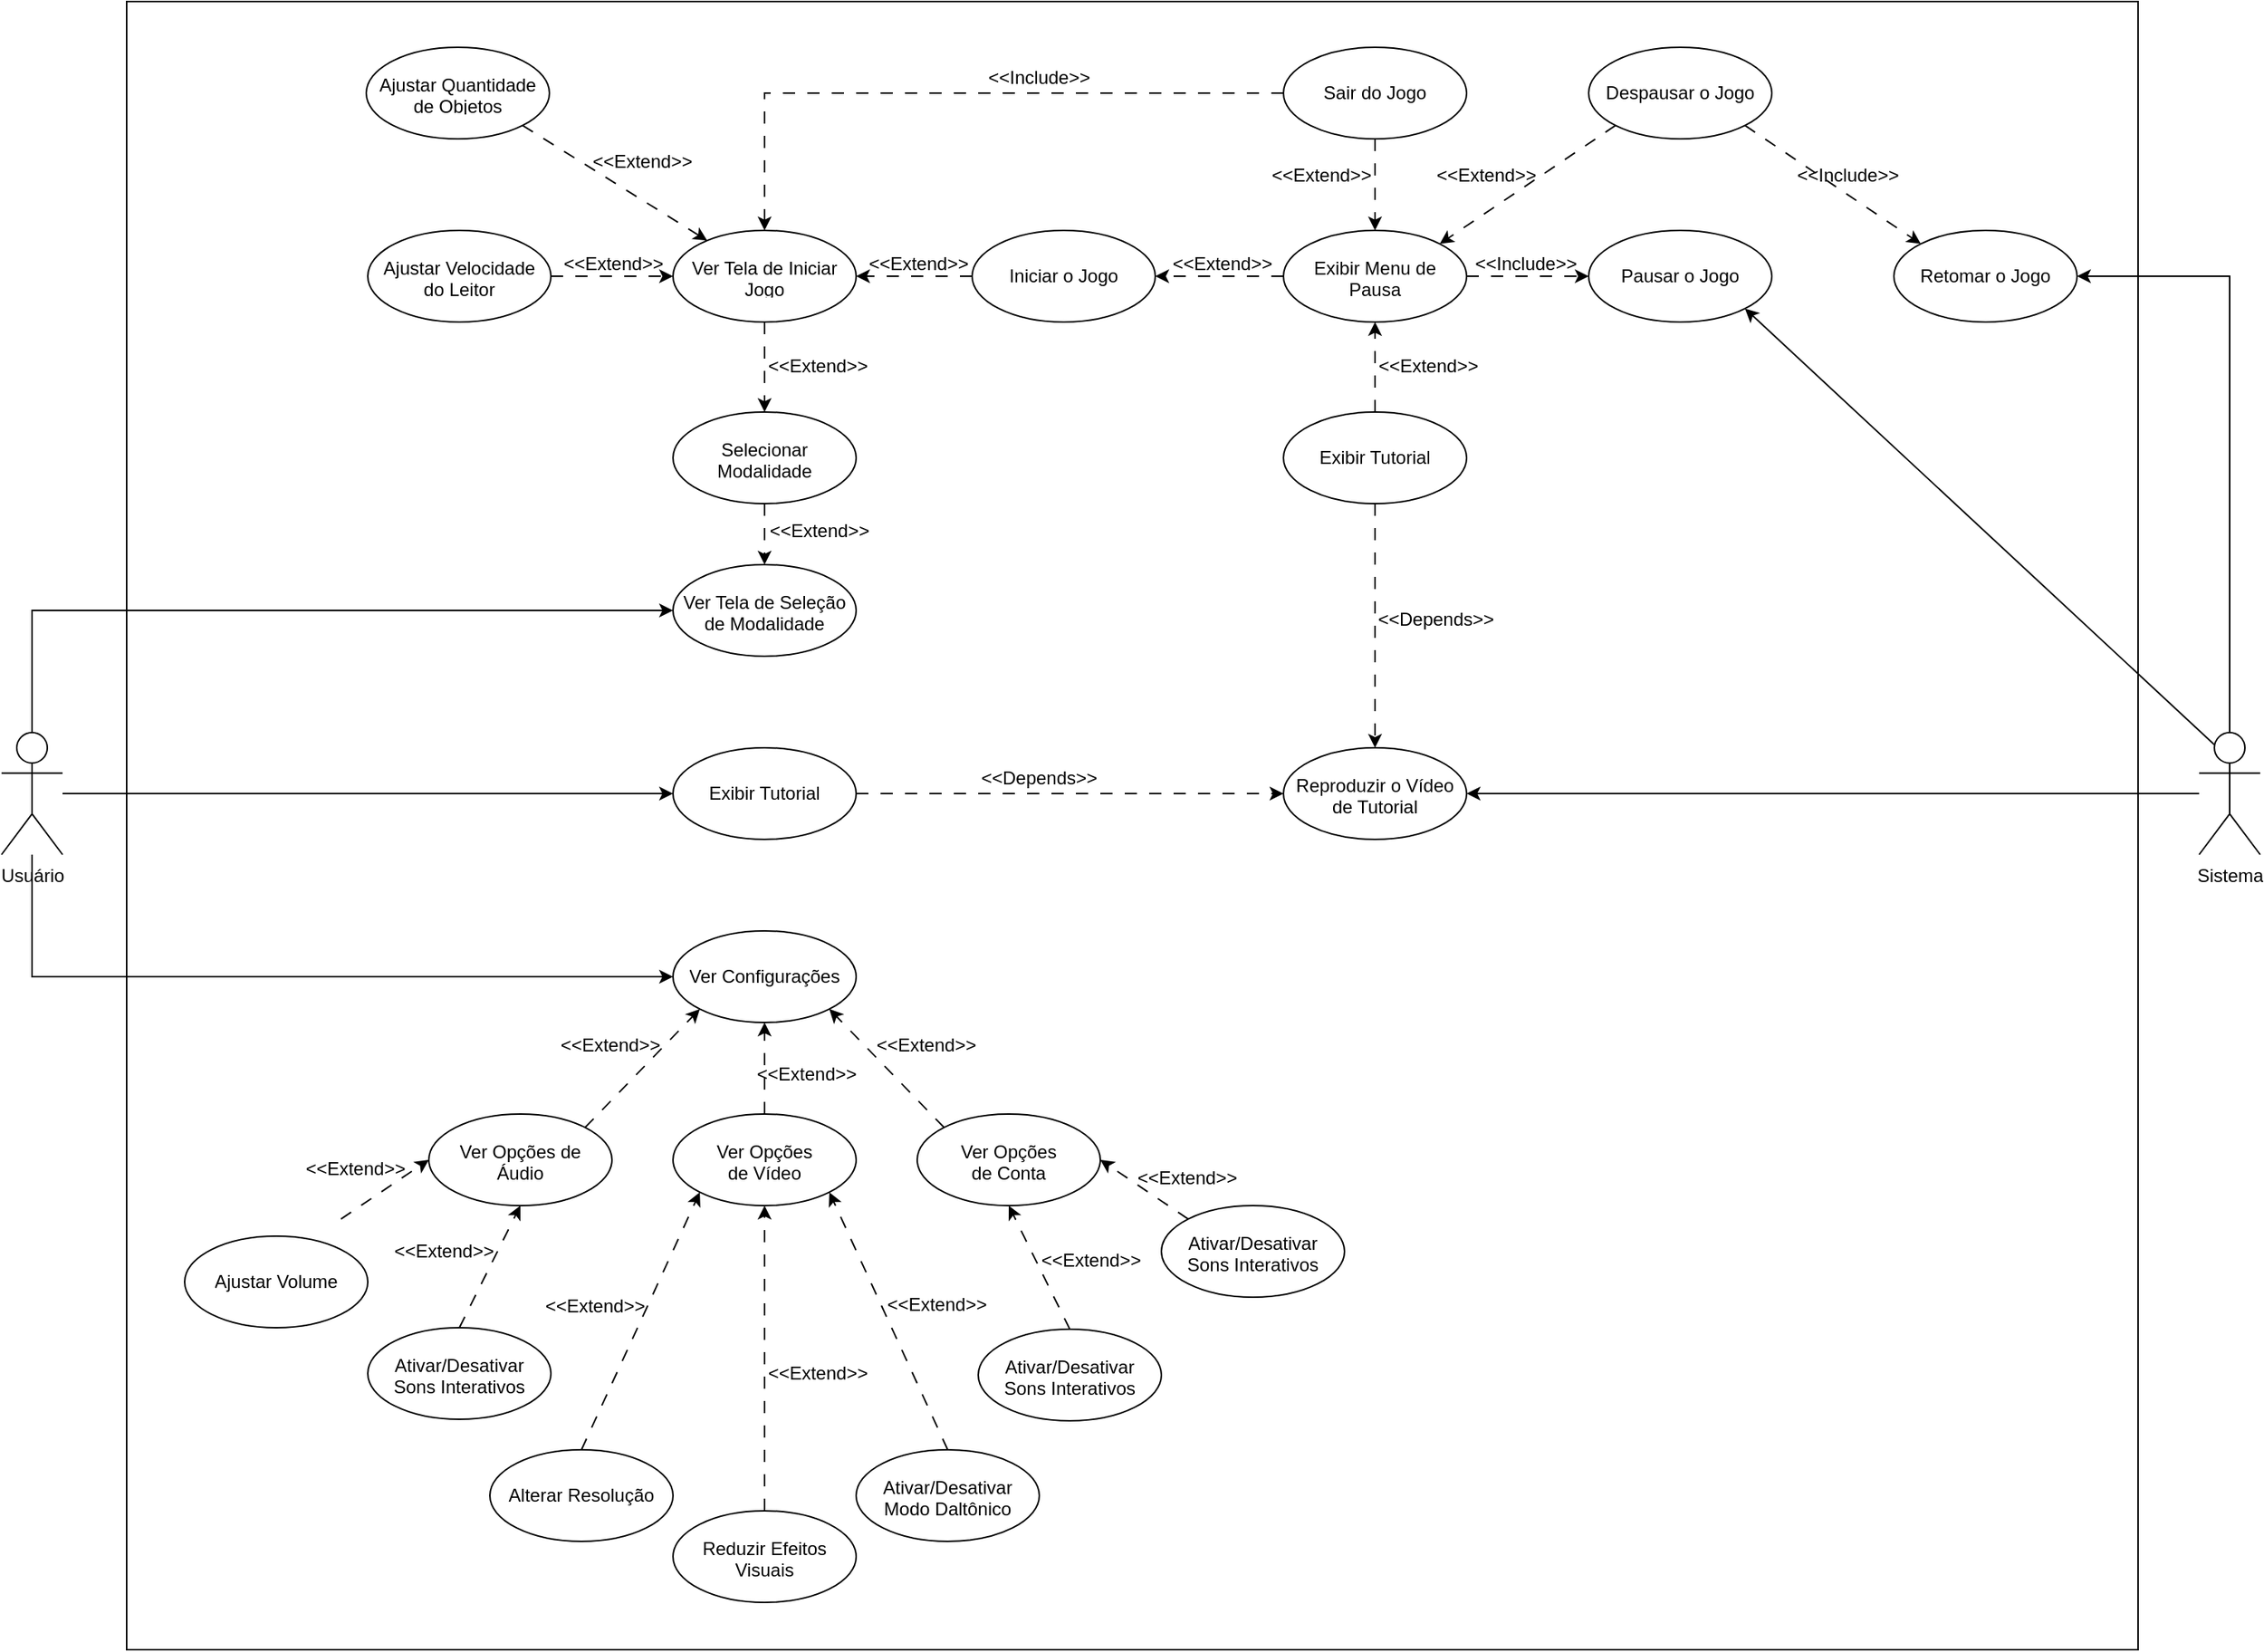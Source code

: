 <mxfile version="24.4.0" type="github">
  <diagram id="C5RBs43oDa-KdzZeNtuy" name="Page-1">
    <mxGraphModel dx="2856" dy="1302" grid="1" gridSize="10" guides="1" tooltips="1" connect="1" arrows="1" fold="1" page="1" pageScale="1" pageWidth="827" pageHeight="1169" math="0" shadow="0">
      <root>
        <mxCell id="WIyWlLk6GJQsqaUBKTNV-0" />
        <mxCell id="WIyWlLk6GJQsqaUBKTNV-1" parent="WIyWlLk6GJQsqaUBKTNV-0" />
        <mxCell id="U9N61euYtit4eS1V4yQT-7" style="rounded=0;orthogonalLoop=1;jettySize=auto;html=1;entryX=0;entryY=0.5;entryDx=0;entryDy=0;edgeStyle=orthogonalEdgeStyle;" parent="WIyWlLk6GJQsqaUBKTNV-1" source="U9N61euYtit4eS1V4yQT-0" target="U9N61euYtit4eS1V4yQT-5" edge="1">
          <mxGeometry relative="1" as="geometry">
            <Array as="points">
              <mxPoint x="-660" y="719" />
            </Array>
          </mxGeometry>
        </mxCell>
        <mxCell id="U9N61euYtit4eS1V4yQT-8" style="rounded=0;orthogonalLoop=1;jettySize=auto;html=1;entryX=0;entryY=0.5;entryDx=0;entryDy=0;" parent="WIyWlLk6GJQsqaUBKTNV-1" source="U9N61euYtit4eS1V4yQT-0" target="U9N61euYtit4eS1V4yQT-3" edge="1">
          <mxGeometry relative="1" as="geometry" />
        </mxCell>
        <mxCell id="U9N61euYtit4eS1V4yQT-9" style="rounded=0;orthogonalLoop=1;jettySize=auto;html=1;entryX=0;entryY=0.5;entryDx=0;entryDy=0;edgeStyle=orthogonalEdgeStyle;" parent="WIyWlLk6GJQsqaUBKTNV-1" source="U9N61euYtit4eS1V4yQT-0" target="U9N61euYtit4eS1V4yQT-1" edge="1">
          <mxGeometry relative="1" as="geometry">
            <Array as="points">
              <mxPoint x="-660" y="479" />
            </Array>
          </mxGeometry>
        </mxCell>
        <mxCell id="U9N61euYtit4eS1V4yQT-0" value="Usuário" style="shape=umlActor;verticalLabelPosition=bottom;verticalAlign=top;html=1;outlineConnect=0;" parent="WIyWlLk6GJQsqaUBKTNV-1" vertex="1">
          <mxGeometry x="-680" y="559" width="40" height="80" as="geometry" />
        </mxCell>
        <mxCell id="U9N61euYtit4eS1V4yQT-1" value="" style="ellipse;whiteSpace=wrap;html=1;" parent="WIyWlLk6GJQsqaUBKTNV-1" vertex="1">
          <mxGeometry x="-240" y="449" width="120" height="60" as="geometry" />
        </mxCell>
        <mxCell id="U9N61euYtit4eS1V4yQT-2" value="Ver Tela de Seleção de Modalidade" style="text;strokeColor=none;fillColor=none;align=center;verticalAlign=middle;spacingLeft=4;spacingRight=4;overflow=hidden;points=[[0,0.5],[1,0.5]];portConstraint=eastwest;rotatable=0;whiteSpace=wrap;html=1;" parent="WIyWlLk6GJQsqaUBKTNV-1" vertex="1">
          <mxGeometry x="-240" y="464" width="120" height="30" as="geometry" />
        </mxCell>
        <mxCell id="U9N61euYtit4eS1V4yQT-3" value="" style="ellipse;whiteSpace=wrap;html=1;" parent="WIyWlLk6GJQsqaUBKTNV-1" vertex="1">
          <mxGeometry x="-240" y="569" width="120" height="60" as="geometry" />
        </mxCell>
        <mxCell id="nY-u4v23auQFNKdx8FYK-4" style="rounded=0;orthogonalLoop=1;jettySize=auto;html=1;exitX=1;exitY=0.5;exitDx=0;exitDy=0;entryX=0;entryY=0.5;entryDx=0;entryDy=0;dashed=1;dashPattern=8 8;" parent="WIyWlLk6GJQsqaUBKTNV-1" source="U9N61euYtit4eS1V4yQT-4" target="nY-u4v23auQFNKdx8FYK-1" edge="1">
          <mxGeometry relative="1" as="geometry" />
        </mxCell>
        <mxCell id="U9N61euYtit4eS1V4yQT-4" value="Exibir Tutorial" style="text;strokeColor=none;fillColor=none;align=center;verticalAlign=middle;spacingLeft=4;spacingRight=4;overflow=hidden;points=[[0,0.5],[1,0.5]];portConstraint=eastwest;rotatable=0;whiteSpace=wrap;html=1;" parent="WIyWlLk6GJQsqaUBKTNV-1" vertex="1">
          <mxGeometry x="-240" y="584" width="120" height="30" as="geometry" />
        </mxCell>
        <mxCell id="U9N61euYtit4eS1V4yQT-17" style="rounded=0;orthogonalLoop=1;jettySize=auto;html=1;exitX=1;exitY=0;exitDx=0;exitDy=0;entryX=0;entryY=1;entryDx=0;entryDy=0;dashed=1;dashPattern=8 8;" parent="WIyWlLk6GJQsqaUBKTNV-1" source="U9N61euYtit4eS1V4yQT-15" target="U9N61euYtit4eS1V4yQT-5" edge="1">
          <mxGeometry relative="1" as="geometry">
            <mxPoint x="-108.856" y="899.003" as="sourcePoint" />
            <mxPoint x="-184.004" y="976.577" as="targetPoint" />
          </mxGeometry>
        </mxCell>
        <mxCell id="U9N61euYtit4eS1V4yQT-19" style="rounded=0;orthogonalLoop=1;jettySize=auto;html=1;exitX=0.5;exitY=0;exitDx=0;exitDy=0;dashed=1;dashPattern=8 8;entryX=0.5;entryY=1;entryDx=0;entryDy=0;" parent="WIyWlLk6GJQsqaUBKTNV-1" source="U9N61euYtit4eS1V4yQT-11" target="U9N61euYtit4eS1V4yQT-5" edge="1">
          <mxGeometry relative="1" as="geometry">
            <mxPoint x="110" y="649" as="targetPoint" />
          </mxGeometry>
        </mxCell>
        <mxCell id="U9N61euYtit4eS1V4yQT-20" style="rounded=0;orthogonalLoop=1;jettySize=auto;html=1;exitX=0;exitY=0;exitDx=0;exitDy=0;entryX=1;entryY=1;entryDx=0;entryDy=0;dashed=1;dashPattern=8 8;" parent="WIyWlLk6GJQsqaUBKTNV-1" source="U9N61euYtit4eS1V4yQT-13" target="U9N61euYtit4eS1V4yQT-5" edge="1">
          <mxGeometry relative="1" as="geometry">
            <mxPoint x="19.996" y="611.423" as="sourcePoint" />
            <mxPoint x="95.144" y="688.997" as="targetPoint" />
          </mxGeometry>
        </mxCell>
        <mxCell id="U9N61euYtit4eS1V4yQT-5" value="" style="ellipse;whiteSpace=wrap;html=1;" parent="WIyWlLk6GJQsqaUBKTNV-1" vertex="1">
          <mxGeometry x="-240" y="689" width="120" height="60" as="geometry" />
        </mxCell>
        <mxCell id="U9N61euYtit4eS1V4yQT-6" value="Ver Configurações" style="text;strokeColor=none;fillColor=none;align=center;verticalAlign=middle;spacingLeft=4;spacingRight=4;overflow=hidden;points=[[0,0.5],[1,0.5]];portConstraint=eastwest;rotatable=0;whiteSpace=wrap;html=1;" parent="WIyWlLk6GJQsqaUBKTNV-1" vertex="1">
          <mxGeometry x="-240" y="704" width="120" height="30" as="geometry" />
        </mxCell>
        <mxCell id="U9N61euYtit4eS1V4yQT-11" value="" style="ellipse;whiteSpace=wrap;html=1;" parent="WIyWlLk6GJQsqaUBKTNV-1" vertex="1">
          <mxGeometry x="-240" y="809" width="120" height="60" as="geometry" />
        </mxCell>
        <mxCell id="U9N61euYtit4eS1V4yQT-12" value="Ver Opções de&amp;nbsp;Vídeo" style="text;strokeColor=none;fillColor=none;align=center;verticalAlign=middle;spacingLeft=4;spacingRight=4;overflow=hidden;points=[[0,0.5],[1,0.5]];portConstraint=eastwest;rotatable=0;whiteSpace=wrap;html=1;" parent="WIyWlLk6GJQsqaUBKTNV-1" vertex="1">
          <mxGeometry x="-240" y="824" width="120" height="30" as="geometry" />
        </mxCell>
        <mxCell id="U9N61euYtit4eS1V4yQT-13" value="" style="ellipse;whiteSpace=wrap;html=1;" parent="WIyWlLk6GJQsqaUBKTNV-1" vertex="1">
          <mxGeometry x="-80" y="809" width="120" height="60" as="geometry" />
        </mxCell>
        <mxCell id="U9N61euYtit4eS1V4yQT-14" value="Ver Opções de&amp;nbsp;Conta" style="text;strokeColor=none;fillColor=none;align=center;verticalAlign=middle;spacingLeft=4;spacingRight=4;overflow=hidden;points=[[0,0.5],[1,0.5]];portConstraint=eastwest;rotatable=0;whiteSpace=wrap;html=1;" parent="WIyWlLk6GJQsqaUBKTNV-1" vertex="1">
          <mxGeometry x="-80" y="824" width="120" height="30" as="geometry" />
        </mxCell>
        <mxCell id="U9N61euYtit4eS1V4yQT-33" style="rounded=0;orthogonalLoop=1;jettySize=auto;html=1;exitX=0.5;exitY=0;exitDx=0;exitDy=0;entryX=0.5;entryY=1;entryDx=0;entryDy=0;dashed=1;dashPattern=8 8;" parent="WIyWlLk6GJQsqaUBKTNV-1" source="U9N61euYtit4eS1V4yQT-30" target="U9N61euYtit4eS1V4yQT-15" edge="1">
          <mxGeometry relative="1" as="geometry">
            <mxPoint x="-190" y="914" as="sourcePoint" />
            <mxPoint x="-230" y="994" as="targetPoint" />
          </mxGeometry>
        </mxCell>
        <mxCell id="U9N61euYtit4eS1V4yQT-15" value="" style="ellipse;whiteSpace=wrap;html=1;" parent="WIyWlLk6GJQsqaUBKTNV-1" vertex="1">
          <mxGeometry x="-400" y="809" width="120" height="60" as="geometry" />
        </mxCell>
        <mxCell id="U9N61euYtit4eS1V4yQT-32" style="rounded=0;orthogonalLoop=1;jettySize=auto;html=1;exitX=1;exitY=0;exitDx=0;exitDy=0;dashed=1;dashPattern=8 8;entryX=0;entryY=0.5;entryDx=0;entryDy=0;" parent="WIyWlLk6GJQsqaUBKTNV-1" target="U9N61euYtit4eS1V4yQT-16" edge="1">
          <mxGeometry relative="1" as="geometry">
            <mxPoint x="-510" y="719" as="targetPoint" />
            <mxPoint x="-457.574" y="877.787" as="sourcePoint" />
          </mxGeometry>
        </mxCell>
        <mxCell id="U9N61euYtit4eS1V4yQT-16" value="Ver Opções de Áudio" style="text;strokeColor=none;fillColor=none;align=center;verticalAlign=middle;spacingLeft=4;spacingRight=4;overflow=hidden;points=[[0,0.5],[1,0.5]];portConstraint=eastwest;rotatable=0;whiteSpace=wrap;html=1;" parent="WIyWlLk6GJQsqaUBKTNV-1" vertex="1">
          <mxGeometry x="-400" y="824" width="120" height="30" as="geometry" />
        </mxCell>
        <mxCell id="U9N61euYtit4eS1V4yQT-24" value="&amp;lt;&amp;lt;Extend&amp;gt;&amp;gt;&lt;span style=&quot;white-space: pre;&quot;&gt;&#x9;&lt;/span&gt;" style="text;html=1;align=center;verticalAlign=middle;whiteSpace=wrap;rounded=0;direction=east;rotation=0;" parent="WIyWlLk6GJQsqaUBKTNV-1" vertex="1">
          <mxGeometry x="-175" y="768" width="60" height="30" as="geometry" />
        </mxCell>
        <mxCell id="U9N61euYtit4eS1V4yQT-25" value="&amp;lt;&amp;lt;Extend&amp;gt;&amp;gt;" style="text;html=1;align=center;verticalAlign=middle;whiteSpace=wrap;rounded=0;direction=east;rotation=0;" parent="WIyWlLk6GJQsqaUBKTNV-1" vertex="1">
          <mxGeometry x="-104" y="749" width="60" height="30" as="geometry" />
        </mxCell>
        <mxCell id="U9N61euYtit4eS1V4yQT-26" value="&amp;lt;&amp;lt;Extend&amp;gt;&amp;gt;" style="text;html=1;align=center;verticalAlign=middle;whiteSpace=wrap;rounded=0;direction=east;rotation=0;" parent="WIyWlLk6GJQsqaUBKTNV-1" vertex="1">
          <mxGeometry x="-311" y="749" width="60" height="30" as="geometry" />
        </mxCell>
        <mxCell id="U9N61euYtit4eS1V4yQT-28" value="" style="ellipse;whiteSpace=wrap;html=1;" parent="WIyWlLk6GJQsqaUBKTNV-1" vertex="1">
          <mxGeometry x="-560" y="889" width="120" height="60" as="geometry" />
        </mxCell>
        <mxCell id="U9N61euYtit4eS1V4yQT-29" value="Ajustar Volume" style="text;strokeColor=none;fillColor=none;align=center;verticalAlign=middle;spacingLeft=4;spacingRight=4;overflow=hidden;points=[[0,0.5],[1,0.5]];portConstraint=eastwest;rotatable=0;whiteSpace=wrap;html=1;" parent="WIyWlLk6GJQsqaUBKTNV-1" vertex="1">
          <mxGeometry x="-560" y="904" width="120" height="30" as="geometry" />
        </mxCell>
        <mxCell id="U9N61euYtit4eS1V4yQT-30" value="" style="ellipse;whiteSpace=wrap;html=1;" parent="WIyWlLk6GJQsqaUBKTNV-1" vertex="1">
          <mxGeometry x="-440" y="949" width="120" height="60" as="geometry" />
        </mxCell>
        <mxCell id="U9N61euYtit4eS1V4yQT-31" value="Ativar/Desativar Sons Interativos" style="text;strokeColor=none;fillColor=none;align=center;verticalAlign=middle;spacingLeft=4;spacingRight=4;overflow=hidden;points=[[0,0.5],[1,0.5]];portConstraint=eastwest;rotatable=0;whiteSpace=wrap;html=1;" parent="WIyWlLk6GJQsqaUBKTNV-1" vertex="1">
          <mxGeometry x="-440" y="964" width="120" height="30" as="geometry" />
        </mxCell>
        <mxCell id="U9N61euYtit4eS1V4yQT-34" value="&amp;lt;&amp;lt;Extend&amp;gt;&amp;gt;" style="text;html=1;align=center;verticalAlign=middle;whiteSpace=wrap;rounded=0;direction=east;rotation=0;" parent="WIyWlLk6GJQsqaUBKTNV-1" vertex="1">
          <mxGeometry x="-478" y="830" width="60" height="30" as="geometry" />
        </mxCell>
        <mxCell id="U9N61euYtit4eS1V4yQT-35" value="&amp;lt;&amp;lt;Extend&amp;gt;&amp;gt;" style="text;html=1;align=center;verticalAlign=middle;whiteSpace=wrap;rounded=0;direction=east;rotation=0;" parent="WIyWlLk6GJQsqaUBKTNV-1" vertex="1">
          <mxGeometry x="-420" y="884" width="60" height="30" as="geometry" />
        </mxCell>
        <mxCell id="U9N61euYtit4eS1V4yQT-42" style="rounded=0;orthogonalLoop=1;jettySize=auto;html=1;exitX=0.5;exitY=0;exitDx=0;exitDy=0;entryX=0;entryY=1;entryDx=0;entryDy=0;dashed=1;dashPattern=8 8;" parent="WIyWlLk6GJQsqaUBKTNV-1" source="U9N61euYtit4eS1V4yQT-36" target="U9N61euYtit4eS1V4yQT-11" edge="1">
          <mxGeometry relative="1" as="geometry" />
        </mxCell>
        <mxCell id="U9N61euYtit4eS1V4yQT-36" value="" style="ellipse;whiteSpace=wrap;html=1;" parent="WIyWlLk6GJQsqaUBKTNV-1" vertex="1">
          <mxGeometry x="-360" y="1029" width="120" height="60" as="geometry" />
        </mxCell>
        <mxCell id="U9N61euYtit4eS1V4yQT-37" value="Alterar Resolução" style="text;strokeColor=none;fillColor=none;align=center;verticalAlign=middle;spacingLeft=4;spacingRight=4;overflow=hidden;points=[[0,0.5],[1,0.5]];portConstraint=eastwest;rotatable=0;whiteSpace=wrap;html=1;" parent="WIyWlLk6GJQsqaUBKTNV-1" vertex="1">
          <mxGeometry x="-360" y="1044" width="120" height="30" as="geometry" />
        </mxCell>
        <mxCell id="U9N61euYtit4eS1V4yQT-43" style="rounded=0;orthogonalLoop=1;jettySize=auto;html=1;exitX=0.5;exitY=0;exitDx=0;exitDy=0;entryX=0.5;entryY=1;entryDx=0;entryDy=0;dashed=1;dashPattern=8 8;" parent="WIyWlLk6GJQsqaUBKTNV-1" source="U9N61euYtit4eS1V4yQT-38" target="U9N61euYtit4eS1V4yQT-11" edge="1">
          <mxGeometry relative="1" as="geometry" />
        </mxCell>
        <mxCell id="U9N61euYtit4eS1V4yQT-38" value="" style="ellipse;whiteSpace=wrap;html=1;" parent="WIyWlLk6GJQsqaUBKTNV-1" vertex="1">
          <mxGeometry x="-240" y="1069" width="120" height="60" as="geometry" />
        </mxCell>
        <mxCell id="U9N61euYtit4eS1V4yQT-39" value="Reduzir Efeitos Visuais" style="text;strokeColor=none;fillColor=none;align=center;verticalAlign=middle;spacingLeft=4;spacingRight=4;overflow=hidden;points=[[0,0.5],[1,0.5]];portConstraint=eastwest;rotatable=0;whiteSpace=wrap;html=1;" parent="WIyWlLk6GJQsqaUBKTNV-1" vertex="1">
          <mxGeometry x="-240" y="1084" width="120" height="30" as="geometry" />
        </mxCell>
        <mxCell id="U9N61euYtit4eS1V4yQT-44" style="rounded=0;orthogonalLoop=1;jettySize=auto;html=1;exitX=0.5;exitY=0;exitDx=0;exitDy=0;entryX=1;entryY=1;entryDx=0;entryDy=0;dashed=1;dashPattern=8 8;" parent="WIyWlLk6GJQsqaUBKTNV-1" source="U9N61euYtit4eS1V4yQT-40" target="U9N61euYtit4eS1V4yQT-11" edge="1">
          <mxGeometry relative="1" as="geometry" />
        </mxCell>
        <mxCell id="U9N61euYtit4eS1V4yQT-40" value="" style="ellipse;whiteSpace=wrap;html=1;" parent="WIyWlLk6GJQsqaUBKTNV-1" vertex="1">
          <mxGeometry x="-120" y="1029" width="120" height="60" as="geometry" />
        </mxCell>
        <mxCell id="U9N61euYtit4eS1V4yQT-41" value="Ativar/Desativar Modo Daltônico" style="text;strokeColor=none;fillColor=none;align=center;verticalAlign=middle;spacingLeft=4;spacingRight=4;overflow=hidden;points=[[0,0.5],[1,0.5]];portConstraint=eastwest;rotatable=0;whiteSpace=wrap;html=1;" parent="WIyWlLk6GJQsqaUBKTNV-1" vertex="1">
          <mxGeometry x="-120" y="1044" width="120" height="30" as="geometry" />
        </mxCell>
        <mxCell id="U9N61euYtit4eS1V4yQT-45" value="&amp;lt;&amp;lt;Extend&amp;gt;&amp;gt;" style="text;html=1;align=center;verticalAlign=middle;whiteSpace=wrap;rounded=0;direction=east;rotation=0;" parent="WIyWlLk6GJQsqaUBKTNV-1" vertex="1">
          <mxGeometry x="-321" y="920" width="60" height="30" as="geometry" />
        </mxCell>
        <mxCell id="U9N61euYtit4eS1V4yQT-46" value="&amp;lt;&amp;lt;Extend&amp;gt;&amp;gt;" style="text;html=1;align=center;verticalAlign=middle;whiteSpace=wrap;rounded=0;direction=east;rotation=0;" parent="WIyWlLk6GJQsqaUBKTNV-1" vertex="1">
          <mxGeometry x="-175" y="964" width="60" height="30" as="geometry" />
        </mxCell>
        <mxCell id="U9N61euYtit4eS1V4yQT-47" value="&amp;lt;&amp;lt;Extend&amp;gt;&amp;gt;" style="text;html=1;align=center;verticalAlign=middle;whiteSpace=wrap;rounded=0;direction=east;rotation=0;" parent="WIyWlLk6GJQsqaUBKTNV-1" vertex="1">
          <mxGeometry x="-97" y="919" width="60" height="30" as="geometry" />
        </mxCell>
        <mxCell id="U9N61euYtit4eS1V4yQT-52" style="rounded=0;orthogonalLoop=1;jettySize=auto;html=1;exitX=0.5;exitY=0;exitDx=0;exitDy=0;entryX=0.5;entryY=1;entryDx=0;entryDy=0;dashed=1;dashPattern=8 8;" parent="WIyWlLk6GJQsqaUBKTNV-1" source="U9N61euYtit4eS1V4yQT-48" target="U9N61euYtit4eS1V4yQT-13" edge="1">
          <mxGeometry relative="1" as="geometry" />
        </mxCell>
        <mxCell id="U9N61euYtit4eS1V4yQT-48" value="" style="ellipse;whiteSpace=wrap;html=1;" parent="WIyWlLk6GJQsqaUBKTNV-1" vertex="1">
          <mxGeometry x="-40" y="950" width="120" height="60" as="geometry" />
        </mxCell>
        <mxCell id="U9N61euYtit4eS1V4yQT-49" value="Ativar/Desativar Sons Interativos" style="text;strokeColor=none;fillColor=none;align=center;verticalAlign=middle;spacingLeft=4;spacingRight=4;overflow=hidden;points=[[0,0.5],[1,0.5]];portConstraint=eastwest;rotatable=0;whiteSpace=wrap;html=1;" parent="WIyWlLk6GJQsqaUBKTNV-1" vertex="1">
          <mxGeometry x="-40" y="965" width="120" height="30" as="geometry" />
        </mxCell>
        <mxCell id="U9N61euYtit4eS1V4yQT-53" style="rounded=0;orthogonalLoop=1;jettySize=auto;html=1;exitX=0;exitY=0;exitDx=0;exitDy=0;entryX=1;entryY=0.5;entryDx=0;entryDy=0;dashed=1;dashPattern=8 8;" parent="WIyWlLk6GJQsqaUBKTNV-1" source="U9N61euYtit4eS1V4yQT-50" target="U9N61euYtit4eS1V4yQT-14" edge="1">
          <mxGeometry relative="1" as="geometry" />
        </mxCell>
        <mxCell id="U9N61euYtit4eS1V4yQT-50" value="" style="ellipse;whiteSpace=wrap;html=1;" parent="WIyWlLk6GJQsqaUBKTNV-1" vertex="1">
          <mxGeometry x="80" y="869" width="120" height="60" as="geometry" />
        </mxCell>
        <mxCell id="U9N61euYtit4eS1V4yQT-51" value="Ativar/Desativar Sons Interativos" style="text;strokeColor=none;fillColor=none;align=center;verticalAlign=middle;spacingLeft=4;spacingRight=4;overflow=hidden;points=[[0,0.5],[1,0.5]];portConstraint=eastwest;rotatable=0;whiteSpace=wrap;html=1;" parent="WIyWlLk6GJQsqaUBKTNV-1" vertex="1">
          <mxGeometry x="80" y="884" width="120" height="30" as="geometry" />
        </mxCell>
        <mxCell id="U9N61euYtit4eS1V4yQT-54" value="&amp;lt;&amp;lt;Extend&amp;gt;&amp;gt;" style="text;html=1;align=center;verticalAlign=middle;whiteSpace=wrap;rounded=0;direction=east;rotation=0;" parent="WIyWlLk6GJQsqaUBKTNV-1" vertex="1">
          <mxGeometry x="4" y="890" width="60" height="30" as="geometry" />
        </mxCell>
        <mxCell id="U9N61euYtit4eS1V4yQT-55" value="&amp;lt;&amp;lt;Extend&amp;gt;&amp;gt;" style="text;html=1;align=center;verticalAlign=middle;whiteSpace=wrap;rounded=0;direction=east;rotation=0;" parent="WIyWlLk6GJQsqaUBKTNV-1" vertex="1">
          <mxGeometry x="67" y="836" width="60" height="30" as="geometry" />
        </mxCell>
        <mxCell id="nY-u4v23auQFNKdx8FYK-3" style="rounded=0;orthogonalLoop=1;jettySize=auto;html=1;entryX=1;entryY=0.5;entryDx=0;entryDy=0;" parent="WIyWlLk6GJQsqaUBKTNV-1" target="nY-u4v23auQFNKdx8FYK-1" edge="1" source="U9N61euYtit4eS1V4yQT-56">
          <mxGeometry relative="1" as="geometry">
            <mxPoint x="560" y="599" as="sourcePoint" />
          </mxGeometry>
        </mxCell>
        <mxCell id="nY-u4v23auQFNKdx8FYK-33" style="rounded=0;orthogonalLoop=1;jettySize=auto;html=1;exitX=0.25;exitY=0.1;exitDx=0;exitDy=0;exitPerimeter=0;entryX=1;entryY=1;entryDx=0;entryDy=0;" parent="WIyWlLk6GJQsqaUBKTNV-1" source="U9N61euYtit4eS1V4yQT-56" target="nY-u4v23auQFNKdx8FYK-29" edge="1">
          <mxGeometry relative="1" as="geometry" />
        </mxCell>
        <mxCell id="nY-u4v23auQFNKdx8FYK-47" style="edgeStyle=orthogonalEdgeStyle;rounded=0;orthogonalLoop=1;jettySize=auto;html=1;entryX=1;entryY=0.5;entryDx=0;entryDy=0;exitX=0.5;exitY=0;exitDx=0;exitDy=0;exitPerimeter=0;" parent="WIyWlLk6GJQsqaUBKTNV-1" source="U9N61euYtit4eS1V4yQT-56" target="nY-u4v23auQFNKdx8FYK-46" edge="1">
          <mxGeometry relative="1" as="geometry">
            <Array as="points">
              <mxPoint x="780" y="260" />
            </Array>
          </mxGeometry>
        </mxCell>
        <mxCell id="U9N61euYtit4eS1V4yQT-56" value="Sistema" style="shape=umlActor;verticalLabelPosition=bottom;verticalAlign=top;html=1;outlineConnect=0;" parent="WIyWlLk6GJQsqaUBKTNV-1" vertex="1">
          <mxGeometry x="760" y="559" width="40" height="80" as="geometry" />
        </mxCell>
        <mxCell id="nY-u4v23auQFNKdx8FYK-0" value="" style="ellipse;whiteSpace=wrap;html=1;" parent="WIyWlLk6GJQsqaUBKTNV-1" vertex="1">
          <mxGeometry x="160" y="569" width="120" height="60" as="geometry" />
        </mxCell>
        <mxCell id="nY-u4v23auQFNKdx8FYK-1" value="Reproduzir o Vídeo de Tutorial" style="text;strokeColor=none;fillColor=none;align=center;verticalAlign=middle;spacingLeft=4;spacingRight=4;overflow=hidden;points=[[0,0.5],[1,0.5]];portConstraint=eastwest;rotatable=0;whiteSpace=wrap;html=1;" parent="WIyWlLk6GJQsqaUBKTNV-1" vertex="1">
          <mxGeometry x="160" y="584" width="120" height="30" as="geometry" />
        </mxCell>
        <mxCell id="nY-u4v23auQFNKdx8FYK-5" value="&amp;lt;&amp;lt;Depends&amp;gt;&amp;gt;" style="text;html=1;align=center;verticalAlign=middle;whiteSpace=wrap;rounded=0;direction=east;rotation=0;" parent="WIyWlLk6GJQsqaUBKTNV-1" vertex="1">
          <mxGeometry x="-30" y="574" width="60" height="30" as="geometry" />
        </mxCell>
        <mxCell id="nY-u4v23auQFNKdx8FYK-9" style="rounded=0;orthogonalLoop=1;jettySize=auto;html=1;exitX=0.5;exitY=1;exitDx=0;exitDy=0;entryX=0.5;entryY=0;entryDx=0;entryDy=0;dashed=1;dashPattern=8 8;" parent="WIyWlLk6GJQsqaUBKTNV-1" source="nY-u4v23auQFNKdx8FYK-6" target="U9N61euYtit4eS1V4yQT-1" edge="1">
          <mxGeometry relative="1" as="geometry" />
        </mxCell>
        <mxCell id="nY-u4v23auQFNKdx8FYK-6" value="" style="ellipse;whiteSpace=wrap;html=1;" parent="WIyWlLk6GJQsqaUBKTNV-1" vertex="1">
          <mxGeometry x="-240" y="349" width="120" height="60" as="geometry" />
        </mxCell>
        <mxCell id="nY-u4v23auQFNKdx8FYK-7" value="Selecionar Modalidade" style="text;strokeColor=none;fillColor=none;align=center;verticalAlign=middle;spacingLeft=4;spacingRight=4;overflow=hidden;points=[[0,0.5],[1,0.5]];portConstraint=eastwest;rotatable=0;whiteSpace=wrap;html=1;" parent="WIyWlLk6GJQsqaUBKTNV-1" vertex="1">
          <mxGeometry x="-240" y="364" width="120" height="30" as="geometry" />
        </mxCell>
        <mxCell id="nY-u4v23auQFNKdx8FYK-10" value="&amp;lt;&amp;lt;Extend&amp;gt;&amp;gt;" style="text;html=1;align=center;verticalAlign=middle;whiteSpace=wrap;rounded=0;direction=east;rotation=0;" parent="WIyWlLk6GJQsqaUBKTNV-1" vertex="1">
          <mxGeometry x="-174" y="412" width="60" height="30" as="geometry" />
        </mxCell>
        <mxCell id="nY-u4v23auQFNKdx8FYK-14" style="rounded=0;orthogonalLoop=1;jettySize=auto;html=1;exitX=0.5;exitY=1;exitDx=0;exitDy=0;entryX=0.5;entryY=0;entryDx=0;entryDy=0;dashed=1;dashPattern=8 8;" parent="WIyWlLk6GJQsqaUBKTNV-1" source="nY-u4v23auQFNKdx8FYK-12" target="nY-u4v23auQFNKdx8FYK-6" edge="1">
          <mxGeometry relative="1" as="geometry" />
        </mxCell>
        <mxCell id="nY-u4v23auQFNKdx8FYK-12" value="" style="ellipse;whiteSpace=wrap;html=1;" parent="WIyWlLk6GJQsqaUBKTNV-1" vertex="1">
          <mxGeometry x="-240" y="230" width="120" height="60" as="geometry" />
        </mxCell>
        <mxCell id="nY-u4v23auQFNKdx8FYK-13" value="Ver Tela de Iniciar Jogo" style="text;strokeColor=none;fillColor=none;align=center;verticalAlign=middle;spacingLeft=4;spacingRight=4;overflow=hidden;points=[[0,0.5],[1,0.5]];portConstraint=eastwest;rotatable=0;whiteSpace=wrap;html=1;" parent="WIyWlLk6GJQsqaUBKTNV-1" vertex="1">
          <mxGeometry x="-240" y="245" width="120" height="30" as="geometry" />
        </mxCell>
        <mxCell id="nY-u4v23auQFNKdx8FYK-15" value="&amp;lt;&amp;lt;Extend&amp;gt;&amp;gt;" style="text;html=1;align=center;verticalAlign=middle;whiteSpace=wrap;rounded=0;direction=east;rotation=0;" parent="WIyWlLk6GJQsqaUBKTNV-1" vertex="1">
          <mxGeometry x="-175" y="304" width="60" height="30" as="geometry" />
        </mxCell>
        <mxCell id="nY-u4v23auQFNKdx8FYK-23" style="rounded=0;orthogonalLoop=1;jettySize=auto;html=1;exitX=0;exitY=0.5;exitDx=0;exitDy=0;entryX=1;entryY=0.5;entryDx=0;entryDy=0;dashed=1;dashPattern=8 8;" parent="WIyWlLk6GJQsqaUBKTNV-1" source="nY-u4v23auQFNKdx8FYK-17" target="nY-u4v23auQFNKdx8FYK-13" edge="1">
          <mxGeometry relative="1" as="geometry" />
        </mxCell>
        <mxCell id="nY-u4v23auQFNKdx8FYK-16" value="" style="ellipse;whiteSpace=wrap;html=1;" parent="WIyWlLk6GJQsqaUBKTNV-1" vertex="1">
          <mxGeometry x="-44" y="230" width="120" height="60" as="geometry" />
        </mxCell>
        <mxCell id="nY-u4v23auQFNKdx8FYK-17" value="Iniciar o Jogo" style="text;strokeColor=none;fillColor=none;align=center;verticalAlign=middle;spacingLeft=4;spacingRight=4;overflow=hidden;points=[[0,0.5],[1,0.5]];portConstraint=eastwest;rotatable=0;whiteSpace=wrap;html=1;" parent="WIyWlLk6GJQsqaUBKTNV-1" vertex="1">
          <mxGeometry x="-44" y="245" width="120" height="30" as="geometry" />
        </mxCell>
        <mxCell id="nY-u4v23auQFNKdx8FYK-18" value="" style="ellipse;whiteSpace=wrap;html=1;" parent="WIyWlLk6GJQsqaUBKTNV-1" vertex="1">
          <mxGeometry x="-440" y="230" width="120" height="60" as="geometry" />
        </mxCell>
        <mxCell id="nY-u4v23auQFNKdx8FYK-24" style="rounded=0;orthogonalLoop=1;jettySize=auto;html=1;exitX=1;exitY=0.5;exitDx=0;exitDy=0;entryX=0;entryY=0.5;entryDx=0;entryDy=0;dashed=1;dashPattern=8 8;" parent="WIyWlLk6GJQsqaUBKTNV-1" source="nY-u4v23auQFNKdx8FYK-19" target="nY-u4v23auQFNKdx8FYK-13" edge="1">
          <mxGeometry relative="1" as="geometry" />
        </mxCell>
        <mxCell id="nY-u4v23auQFNKdx8FYK-19" value="Ajustar Velocidade do Leitor" style="text;strokeColor=none;fillColor=none;align=center;verticalAlign=middle;spacingLeft=4;spacingRight=4;overflow=hidden;points=[[0,0.5],[1,0.5]];portConstraint=eastwest;rotatable=0;whiteSpace=wrap;html=1;" parent="WIyWlLk6GJQsqaUBKTNV-1" vertex="1">
          <mxGeometry x="-440" y="245" width="120" height="30" as="geometry" />
        </mxCell>
        <mxCell id="nY-u4v23auQFNKdx8FYK-20" value="" style="ellipse;whiteSpace=wrap;html=1;" parent="WIyWlLk6GJQsqaUBKTNV-1" vertex="1">
          <mxGeometry x="-441" y="110" width="120" height="60" as="geometry" />
        </mxCell>
        <mxCell id="nY-u4v23auQFNKdx8FYK-22" style="rounded=0;orthogonalLoop=1;jettySize=auto;html=1;exitX=1;exitY=1;exitDx=0;exitDy=0;dashed=1;dashPattern=8 8;" parent="WIyWlLk6GJQsqaUBKTNV-1" source="nY-u4v23auQFNKdx8FYK-20" target="nY-u4v23auQFNKdx8FYK-12" edge="1">
          <mxGeometry relative="1" as="geometry" />
        </mxCell>
        <mxCell id="nY-u4v23auQFNKdx8FYK-21" value="Ajustar Quantidade de Objetos" style="text;strokeColor=none;fillColor=none;align=center;verticalAlign=middle;spacingLeft=4;spacingRight=4;overflow=hidden;points=[[0,0.5],[1,0.5]];portConstraint=eastwest;rotatable=0;whiteSpace=wrap;html=1;" parent="WIyWlLk6GJQsqaUBKTNV-1" vertex="1">
          <mxGeometry x="-441" y="125" width="120" height="30" as="geometry" />
        </mxCell>
        <mxCell id="nY-u4v23auQFNKdx8FYK-25" value="&amp;lt;&amp;lt;Extend&amp;gt;&amp;gt;" style="text;html=1;align=center;verticalAlign=middle;whiteSpace=wrap;rounded=0;direction=east;rotation=0;" parent="WIyWlLk6GJQsqaUBKTNV-1" vertex="1">
          <mxGeometry x="-109" y="237" width="60" height="30" as="geometry" />
        </mxCell>
        <mxCell id="nY-u4v23auQFNKdx8FYK-26" value="&amp;lt;&amp;lt;Extend&amp;gt;&amp;gt;" style="text;html=1;align=center;verticalAlign=middle;whiteSpace=wrap;rounded=0;direction=east;rotation=0;" parent="WIyWlLk6GJQsqaUBKTNV-1" vertex="1">
          <mxGeometry x="-290" y="170" width="60" height="30" as="geometry" />
        </mxCell>
        <mxCell id="nY-u4v23auQFNKdx8FYK-27" value="&amp;lt;&amp;lt;Extend&amp;gt;&amp;gt;" style="text;html=1;align=center;verticalAlign=middle;whiteSpace=wrap;rounded=0;direction=east;rotation=0;" parent="WIyWlLk6GJQsqaUBKTNV-1" vertex="1">
          <mxGeometry x="-309" y="237" width="60" height="30" as="geometry" />
        </mxCell>
        <mxCell id="nY-u4v23auQFNKdx8FYK-29" value="" style="ellipse;whiteSpace=wrap;html=1;" parent="WIyWlLk6GJQsqaUBKTNV-1" vertex="1">
          <mxGeometry x="360" y="230" width="120" height="60" as="geometry" />
        </mxCell>
        <mxCell id="nY-u4v23auQFNKdx8FYK-30" value="Pausar o Jogo" style="text;strokeColor=none;fillColor=none;align=center;verticalAlign=middle;spacingLeft=4;spacingRight=4;overflow=hidden;points=[[0,0.5],[1,0.5]];portConstraint=eastwest;rotatable=0;whiteSpace=wrap;html=1;" parent="WIyWlLk6GJQsqaUBKTNV-1" vertex="1">
          <mxGeometry x="360" y="245" width="120" height="30" as="geometry" />
        </mxCell>
        <mxCell id="nY-u4v23auQFNKdx8FYK-31" value="" style="ellipse;whiteSpace=wrap;html=1;" parent="WIyWlLk6GJQsqaUBKTNV-1" vertex="1">
          <mxGeometry x="160" y="230" width="120" height="60" as="geometry" />
        </mxCell>
        <mxCell id="nY-u4v23auQFNKdx8FYK-40" style="rounded=0;orthogonalLoop=1;jettySize=auto;html=1;exitX=0;exitY=0.5;exitDx=0;exitDy=0;entryX=1;entryY=0.5;entryDx=0;entryDy=0;dashed=1;dashPattern=8 8;" parent="WIyWlLk6GJQsqaUBKTNV-1" source="nY-u4v23auQFNKdx8FYK-32" target="nY-u4v23auQFNKdx8FYK-17" edge="1">
          <mxGeometry relative="1" as="geometry" />
        </mxCell>
        <mxCell id="nY-u4v23auQFNKdx8FYK-42" style="rounded=0;orthogonalLoop=1;jettySize=auto;html=1;exitX=1;exitY=0.5;exitDx=0;exitDy=0;entryX=0;entryY=0.5;entryDx=0;entryDy=0;dashed=1;dashPattern=8 8;" parent="WIyWlLk6GJQsqaUBKTNV-1" source="nY-u4v23auQFNKdx8FYK-32" target="nY-u4v23auQFNKdx8FYK-30" edge="1">
          <mxGeometry relative="1" as="geometry" />
        </mxCell>
        <mxCell id="nY-u4v23auQFNKdx8FYK-32" value="Exibir Menu de Pausa" style="text;strokeColor=none;fillColor=none;align=center;verticalAlign=middle;spacingLeft=4;spacingRight=4;overflow=hidden;points=[[0,0.5],[1,0.5]];portConstraint=eastwest;rotatable=0;whiteSpace=wrap;html=1;" parent="WIyWlLk6GJQsqaUBKTNV-1" vertex="1">
          <mxGeometry x="160" y="245" width="120" height="30" as="geometry" />
        </mxCell>
        <mxCell id="nY-u4v23auQFNKdx8FYK-36" style="rounded=0;orthogonalLoop=1;jettySize=auto;html=1;exitX=0.5;exitY=1;exitDx=0;exitDy=0;entryX=0.5;entryY=0;entryDx=0;entryDy=0;dashed=1;dashPattern=8 8;" parent="WIyWlLk6GJQsqaUBKTNV-1" source="nY-u4v23auQFNKdx8FYK-34" target="nY-u4v23auQFNKdx8FYK-0" edge="1">
          <mxGeometry relative="1" as="geometry" />
        </mxCell>
        <mxCell id="nY-u4v23auQFNKdx8FYK-38" style="rounded=0;orthogonalLoop=1;jettySize=auto;html=1;exitX=0.5;exitY=0;exitDx=0;exitDy=0;entryX=0.5;entryY=1;entryDx=0;entryDy=0;dashed=1;dashPattern=8 8;" parent="WIyWlLk6GJQsqaUBKTNV-1" source="nY-u4v23auQFNKdx8FYK-34" target="nY-u4v23auQFNKdx8FYK-31" edge="1">
          <mxGeometry relative="1" as="geometry" />
        </mxCell>
        <mxCell id="nY-u4v23auQFNKdx8FYK-34" value="" style="ellipse;whiteSpace=wrap;html=1;" parent="WIyWlLk6GJQsqaUBKTNV-1" vertex="1">
          <mxGeometry x="160" y="349" width="120" height="60" as="geometry" />
        </mxCell>
        <mxCell id="nY-u4v23auQFNKdx8FYK-35" value="Exibir Tutorial" style="text;strokeColor=none;fillColor=none;align=center;verticalAlign=middle;spacingLeft=4;spacingRight=4;overflow=hidden;points=[[0,0.5],[1,0.5]];portConstraint=eastwest;rotatable=0;whiteSpace=wrap;html=1;" parent="WIyWlLk6GJQsqaUBKTNV-1" vertex="1">
          <mxGeometry x="160" y="364" width="120" height="30" as="geometry" />
        </mxCell>
        <mxCell id="nY-u4v23auQFNKdx8FYK-37" value="&amp;lt;&amp;lt;Depends&amp;gt;&amp;gt;" style="text;html=1;align=center;verticalAlign=middle;whiteSpace=wrap;rounded=0;direction=east;rotation=0;" parent="WIyWlLk6GJQsqaUBKTNV-1" vertex="1">
          <mxGeometry x="230" y="470" width="60" height="30" as="geometry" />
        </mxCell>
        <mxCell id="nY-u4v23auQFNKdx8FYK-39" value="&amp;lt;&amp;lt;Extend&amp;gt;&amp;gt;" style="text;html=1;align=center;verticalAlign=middle;whiteSpace=wrap;rounded=0;direction=east;rotation=0;" parent="WIyWlLk6GJQsqaUBKTNV-1" vertex="1">
          <mxGeometry x="225" y="304" width="60" height="30" as="geometry" />
        </mxCell>
        <mxCell id="nY-u4v23auQFNKdx8FYK-41" value="&amp;lt;&amp;lt;Extend&amp;gt;&amp;gt;" style="text;html=1;align=center;verticalAlign=middle;whiteSpace=wrap;rounded=0;direction=east;rotation=0;" parent="WIyWlLk6GJQsqaUBKTNV-1" vertex="1">
          <mxGeometry x="90" y="237" width="60" height="30" as="geometry" />
        </mxCell>
        <mxCell id="nY-u4v23auQFNKdx8FYK-43" value="&amp;lt;&amp;lt;Include&amp;gt;&amp;gt;" style="text;html=1;align=center;verticalAlign=middle;whiteSpace=wrap;rounded=0;direction=east;rotation=0;" parent="WIyWlLk6GJQsqaUBKTNV-1" vertex="1">
          <mxGeometry x="289" y="237" width="60" height="30" as="geometry" />
        </mxCell>
        <mxCell id="nY-u4v23auQFNKdx8FYK-45" value="" style="ellipse;whiteSpace=wrap;html=1;" parent="WIyWlLk6GJQsqaUBKTNV-1" vertex="1">
          <mxGeometry x="560" y="230" width="120" height="60" as="geometry" />
        </mxCell>
        <mxCell id="nY-u4v23auQFNKdx8FYK-46" value="Retomar o Jogo" style="text;strokeColor=none;fillColor=none;align=center;verticalAlign=middle;spacingLeft=4;spacingRight=4;overflow=hidden;points=[[0,0.5],[1,0.5]];portConstraint=eastwest;rotatable=0;whiteSpace=wrap;html=1;" parent="WIyWlLk6GJQsqaUBKTNV-1" vertex="1">
          <mxGeometry x="560" y="245" width="120" height="30" as="geometry" />
        </mxCell>
        <mxCell id="nY-u4v23auQFNKdx8FYK-57" style="rounded=0;orthogonalLoop=1;jettySize=auto;html=1;exitX=0.5;exitY=1;exitDx=0;exitDy=0;entryX=0.5;entryY=0;entryDx=0;entryDy=0;dashed=1;dashPattern=8 8;" parent="WIyWlLk6GJQsqaUBKTNV-1" source="nY-u4v23auQFNKdx8FYK-48" target="nY-u4v23auQFNKdx8FYK-31" edge="1">
          <mxGeometry relative="1" as="geometry" />
        </mxCell>
        <mxCell id="nY-u4v23auQFNKdx8FYK-48" value="" style="ellipse;whiteSpace=wrap;html=1;" parent="WIyWlLk6GJQsqaUBKTNV-1" vertex="1">
          <mxGeometry x="160" y="110" width="120" height="60" as="geometry" />
        </mxCell>
        <mxCell id="nY-u4v23auQFNKdx8FYK-59" style="edgeStyle=orthogonalEdgeStyle;rounded=0;orthogonalLoop=1;jettySize=auto;html=1;exitX=0;exitY=0.5;exitDx=0;exitDy=0;entryX=0.5;entryY=0;entryDx=0;entryDy=0;dashed=1;dashPattern=8 8;" parent="WIyWlLk6GJQsqaUBKTNV-1" source="nY-u4v23auQFNKdx8FYK-49" target="nY-u4v23auQFNKdx8FYK-12" edge="1">
          <mxGeometry relative="1" as="geometry" />
        </mxCell>
        <mxCell id="nY-u4v23auQFNKdx8FYK-49" value="Sair do Jogo" style="text;strokeColor=none;fillColor=none;align=center;verticalAlign=middle;spacingLeft=4;spacingRight=4;overflow=hidden;points=[[0,0.5],[1,0.5]];portConstraint=eastwest;rotatable=0;whiteSpace=wrap;html=1;" parent="WIyWlLk6GJQsqaUBKTNV-1" vertex="1">
          <mxGeometry x="160" y="125" width="120" height="30" as="geometry" />
        </mxCell>
        <mxCell id="nY-u4v23auQFNKdx8FYK-53" style="rounded=0;orthogonalLoop=1;jettySize=auto;html=1;exitX=0;exitY=1;exitDx=0;exitDy=0;entryX=1;entryY=0;entryDx=0;entryDy=0;dashed=1;dashPattern=8 8;" parent="WIyWlLk6GJQsqaUBKTNV-1" source="nY-u4v23auQFNKdx8FYK-50" target="nY-u4v23auQFNKdx8FYK-31" edge="1">
          <mxGeometry relative="1" as="geometry" />
        </mxCell>
        <mxCell id="nY-u4v23auQFNKdx8FYK-55" style="rounded=0;orthogonalLoop=1;jettySize=auto;html=1;exitX=1;exitY=1;exitDx=0;exitDy=0;entryX=0;entryY=0;entryDx=0;entryDy=0;dashed=1;dashPattern=8 8;" parent="WIyWlLk6GJQsqaUBKTNV-1" source="nY-u4v23auQFNKdx8FYK-50" target="nY-u4v23auQFNKdx8FYK-45" edge="1">
          <mxGeometry relative="1" as="geometry" />
        </mxCell>
        <mxCell id="nY-u4v23auQFNKdx8FYK-50" value="" style="ellipse;whiteSpace=wrap;html=1;" parent="WIyWlLk6GJQsqaUBKTNV-1" vertex="1">
          <mxGeometry x="360" y="110" width="120" height="60" as="geometry" />
        </mxCell>
        <mxCell id="nY-u4v23auQFNKdx8FYK-51" value="Despausar o Jogo" style="text;strokeColor=none;fillColor=none;align=center;verticalAlign=middle;spacingLeft=4;spacingRight=4;overflow=hidden;points=[[0,0.5],[1,0.5]];portConstraint=eastwest;rotatable=0;whiteSpace=wrap;html=1;" parent="WIyWlLk6GJQsqaUBKTNV-1" vertex="1">
          <mxGeometry x="360" y="125" width="120" height="30" as="geometry" />
        </mxCell>
        <mxCell id="nY-u4v23auQFNKdx8FYK-54" value="&amp;lt;&amp;lt;Extend&amp;gt;&amp;gt;" style="text;html=1;align=center;verticalAlign=middle;whiteSpace=wrap;rounded=0;direction=east;rotation=0;" parent="WIyWlLk6GJQsqaUBKTNV-1" vertex="1">
          <mxGeometry x="263" y="179" width="60" height="30" as="geometry" />
        </mxCell>
        <mxCell id="nY-u4v23auQFNKdx8FYK-56" value="&amp;lt;&amp;lt;Include&amp;gt;&amp;gt;" style="text;html=1;align=center;verticalAlign=middle;whiteSpace=wrap;rounded=0;direction=east;rotation=0;" parent="WIyWlLk6GJQsqaUBKTNV-1" vertex="1">
          <mxGeometry x="500" y="179" width="60" height="30" as="geometry" />
        </mxCell>
        <mxCell id="nY-u4v23auQFNKdx8FYK-58" value="&amp;lt;&amp;lt;Extend&amp;gt;&amp;gt;" style="text;html=1;align=center;verticalAlign=middle;whiteSpace=wrap;rounded=0;direction=east;rotation=0;" parent="WIyWlLk6GJQsqaUBKTNV-1" vertex="1">
          <mxGeometry x="155" y="179" width="60" height="30" as="geometry" />
        </mxCell>
        <mxCell id="nY-u4v23auQFNKdx8FYK-60" value="&amp;lt;&amp;lt;Include&amp;gt;&amp;gt;" style="text;html=1;align=center;verticalAlign=middle;whiteSpace=wrap;rounded=0;direction=east;rotation=0;" parent="WIyWlLk6GJQsqaUBKTNV-1" vertex="1">
          <mxGeometry x="-30" y="115" width="60" height="30" as="geometry" />
        </mxCell>
        <mxCell id="bNvoFsvNla6PMYxeUP4_-0" value="" style="rounded=0;whiteSpace=wrap;html=1;fillColor=none;" vertex="1" parent="WIyWlLk6GJQsqaUBKTNV-1">
          <mxGeometry x="-598" y="80" width="1318" height="1080" as="geometry" />
        </mxCell>
      </root>
    </mxGraphModel>
  </diagram>
</mxfile>
